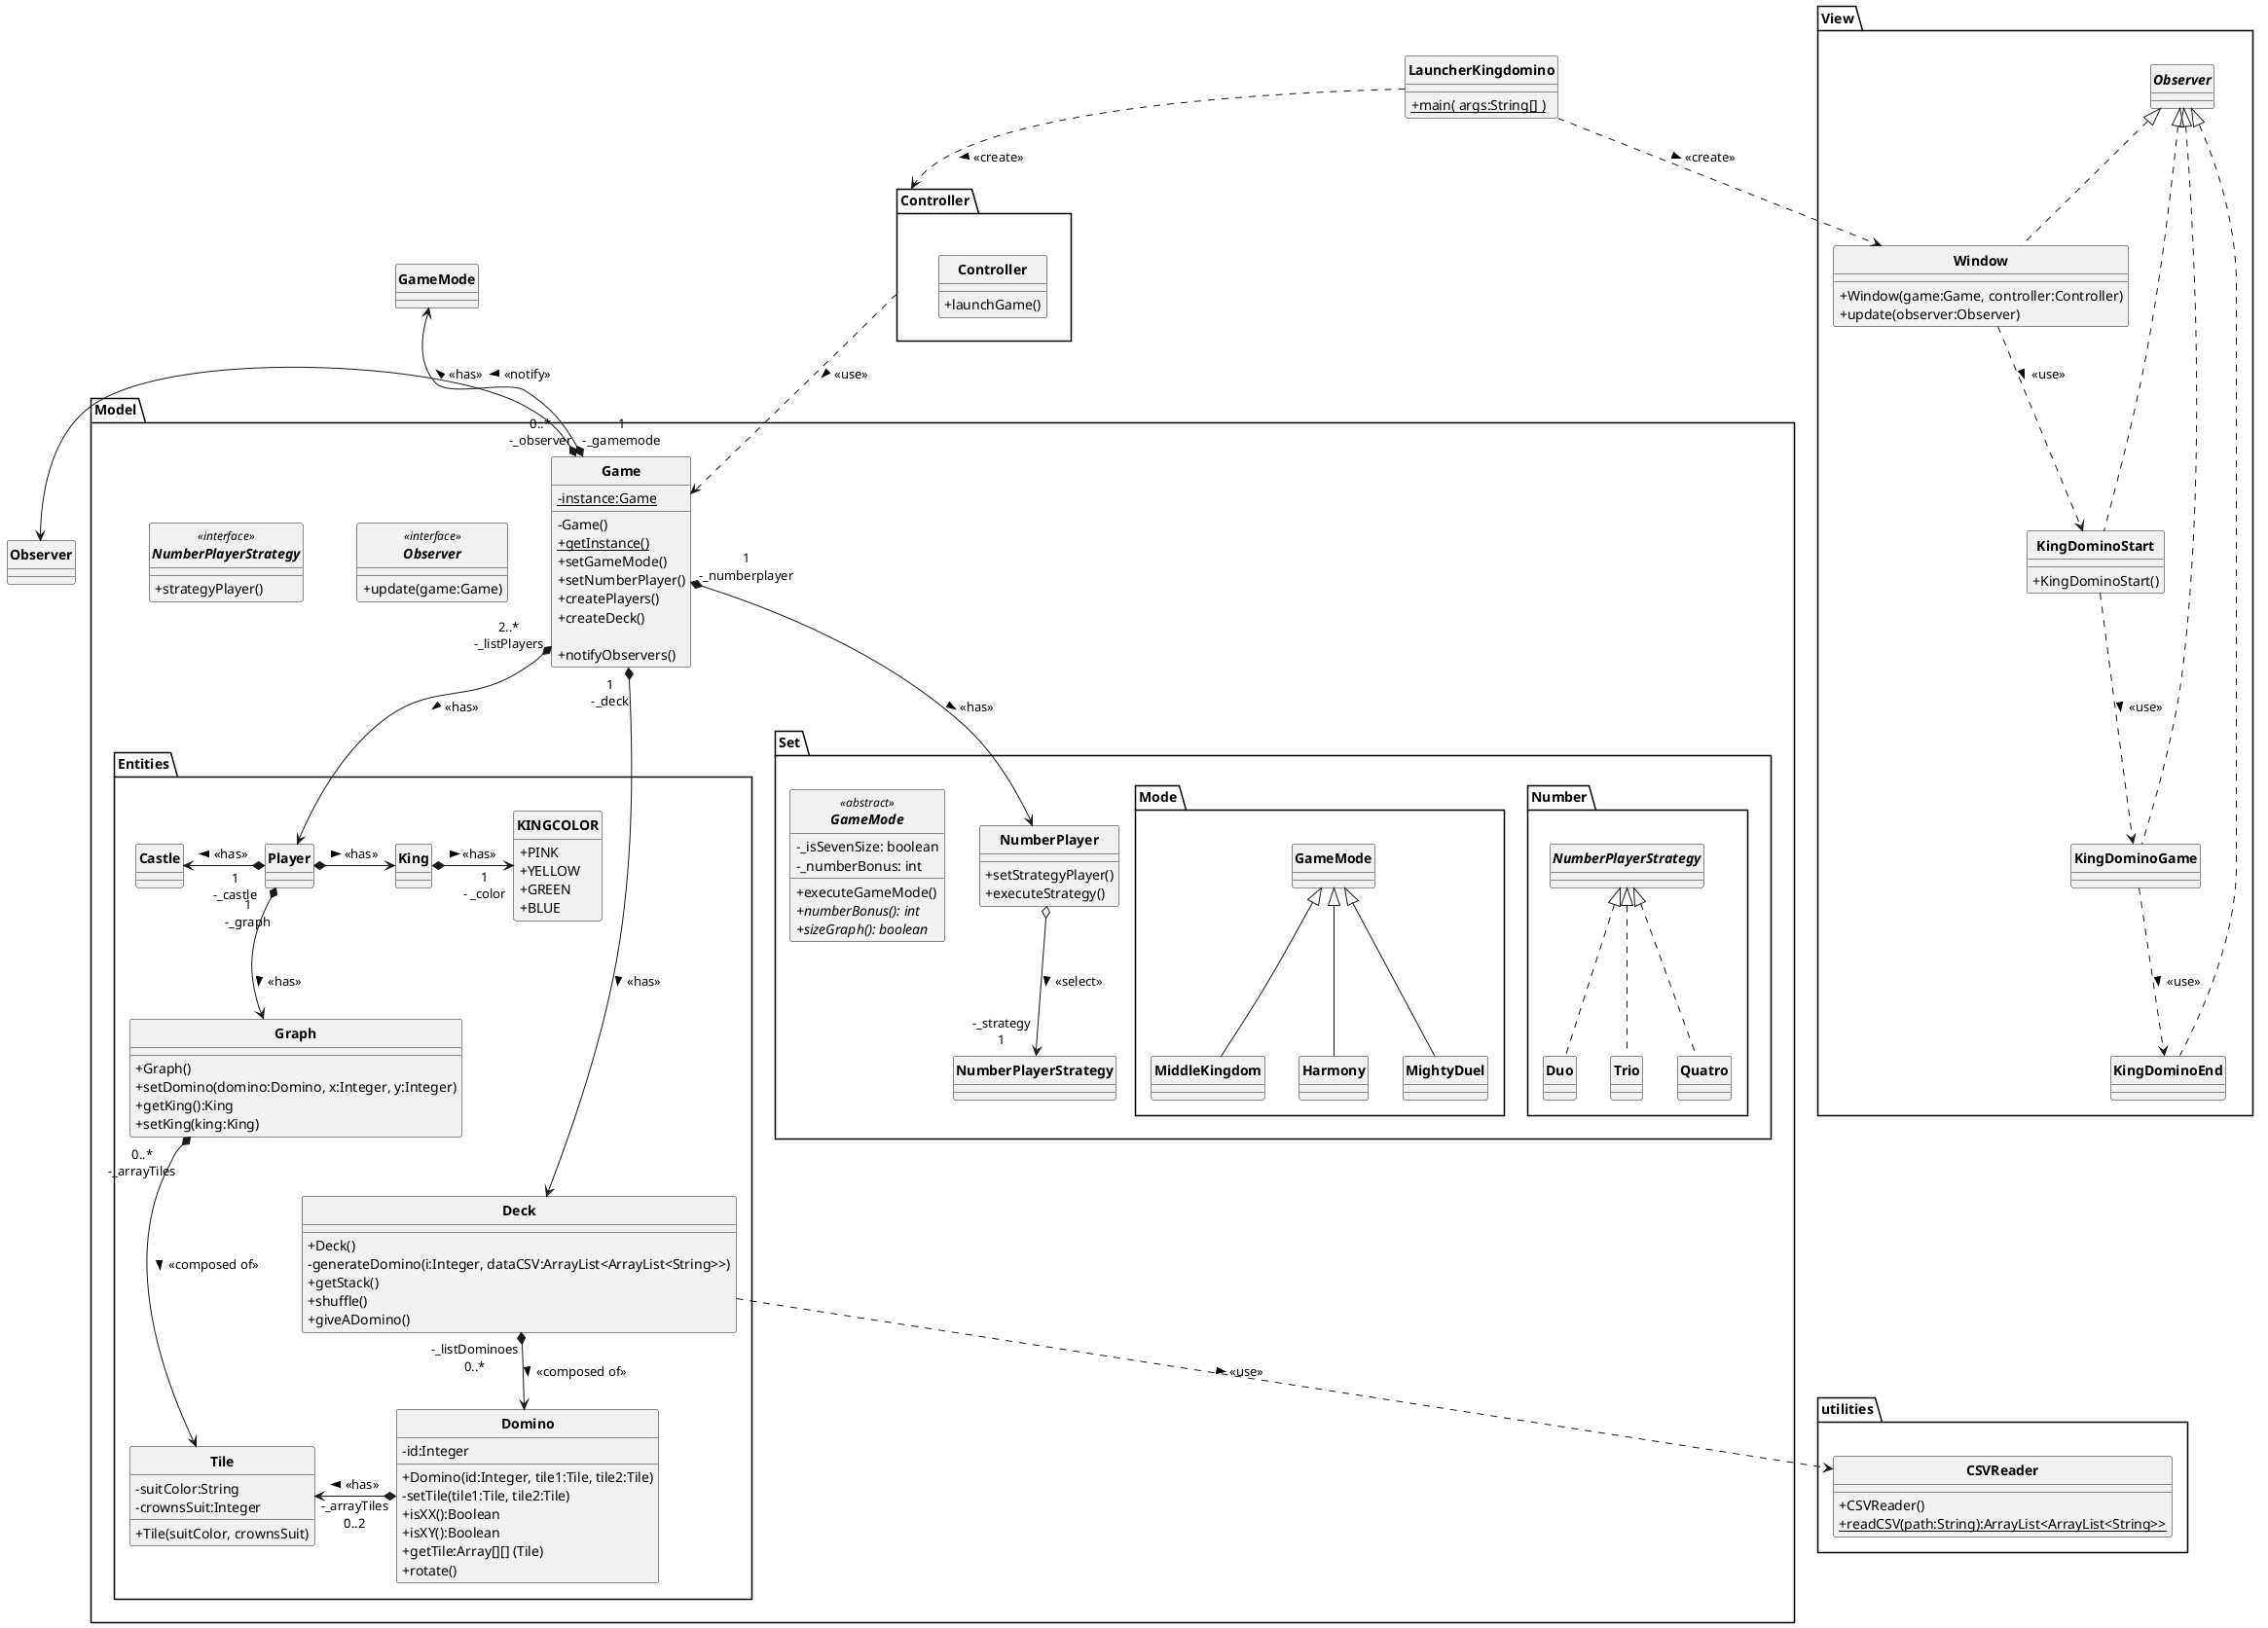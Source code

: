 @startuml
skinparam style strictuml
skinparam classAttributeIconSize 0
skinparam classFontStyle Bold
hide enum methods

class LauncherKingdomino{
    + {static} main( args:String[] )
}

package utilities {
    class CSVReader{
        +CSVReader()
        {static}+readCSV(path:String):ArrayList<ArrayList<String>>
    }

}

package Model{

    class Game {
        {static}-instance:Game
        -Game()
        {static}+getInstance()
        +setGameMode()
        +setNumberPlayer()
        +createPlayers()
        +createDeck()

        +notifyObservers()
    }

    interface Observer<<interface>>{
       +update(game:Game)
    }

    package Entities{
            Graph "0..*\n-_arrayTiles" *---> Tile : <<composed of>> >

            class Graph {
                +Graph()
                +setDomino(domino:Domino, x:Integer, y:Integer)
                +getKing():King
                +setKing(king:King)

            }

            class King{

            }


        Deck "-_listDominoes\n0..*" *--> Domino : <<composed of>> >


            class Deck{
                +Deck()
                -generateDomino(i:Integer, dataCSV:ArrayList<ArrayList<String>>)
                +getStack()
                +shuffle()
                +giveADomino()
            }

            Domino "-_arrayTiles\n0..2" *-l-> Tile : <<has>> >
            class Domino {
               -id:Integer
               +Domino(id:Integer, tile1:Tile, tile2:Tile)
               -setTile(tile1:Tile, tile2:Tile)
               +isXX():Boolean
               +isXY():Boolean
               +getTile:Array[][] (Tile)
               +rotate()
            }

            class Tile{
               -suitColor:String
               -crownsSuit:Integer
               +Tile(suitColor, crownsSuit)
            }

            Player "1\n-_graph" *--> Graph : > <<has>>
            Player *-> King : > <<has>>
            Player "1\n-_castle" *-l-> Castle : > <<has>>
            class Player {

            }

            class Castle{

            }

            enum KINGCOLOR {
                +PINK
                +YELLOW
                +GREEN
                +BLUE
            }

    }


    package Set{
        class NumberPlayer{
                +setStrategyPlayer()
                +executeStrategy()
         }

        NumberPlayer o--> "-_strategy\n1"NumberPlayerStrategy: > <<select>>

        package Number{
                class Duo implements NumberPlayerStrategy
                {

                }

                class Trio implements NumberPlayerStrategy
                {

                }

                class Quatro implements NumberPlayerStrategy
                {

                }
        }


        abstract GameMode<<abstract>>{
            -_isSevenSize: boolean
            -_numberBonus: int
            +executeGameMode()
            {abstract}+numberBonus(): int
            {abstract}+sizeGraph(): boolean
        }


            package Mode{
                class MiddleKingdom extends GameMode{

                }

                class Harmony extends GameMode{

                }

                class MightyDuel extends GameMode{

                }
            }

    }

    interface NumberPlayerStrategy<<interface>>{
        +strategyPlayer()
    }




}

package View {
    Window ..> KingDominoStart : <<use>> >
    KingDominoStart ..> KingDominoGame : <<use>> >
     KingDominoGame ..> KingDominoEnd: <<use>> >
    class Window implements Observer
    {
        +Window(game:Game, controller:Controller)
        +update(observer:Observer)
    }

    class KingDominoStart implements Observer
    {
        +KingDominoStart()
    }

    class KingDominoGame implements Observer
    {

    }

    class KingDominoEnd implements Observer
    {

    }
}

package Controller {

    class Controller{
        +launchGame()
    }

}

LauncherKingdomino ..> Window : <<create>> >
LauncherKingdomino ..> Controller : <<create>> >
Game "1\n-_gamemode"*-u-> GameMode : <<has>> >
Game "1\n-_numberplayer" *--> NumberPlayer : <<has>> >
Game "1\n-_deck" *--> Deck : <<has>> >
Game "2..*\n-_listPlayers" *--> Player : <<has>> >
Controller ..> Game : <<use>> >
Game *-l-> Observer : "0..*\n-_observer"<<notify>> >
King *-r-> "1\n- _color" KINGCOLOR : <<has>> >
Deck .d.> CSVReader : <<use>> >

@enduml